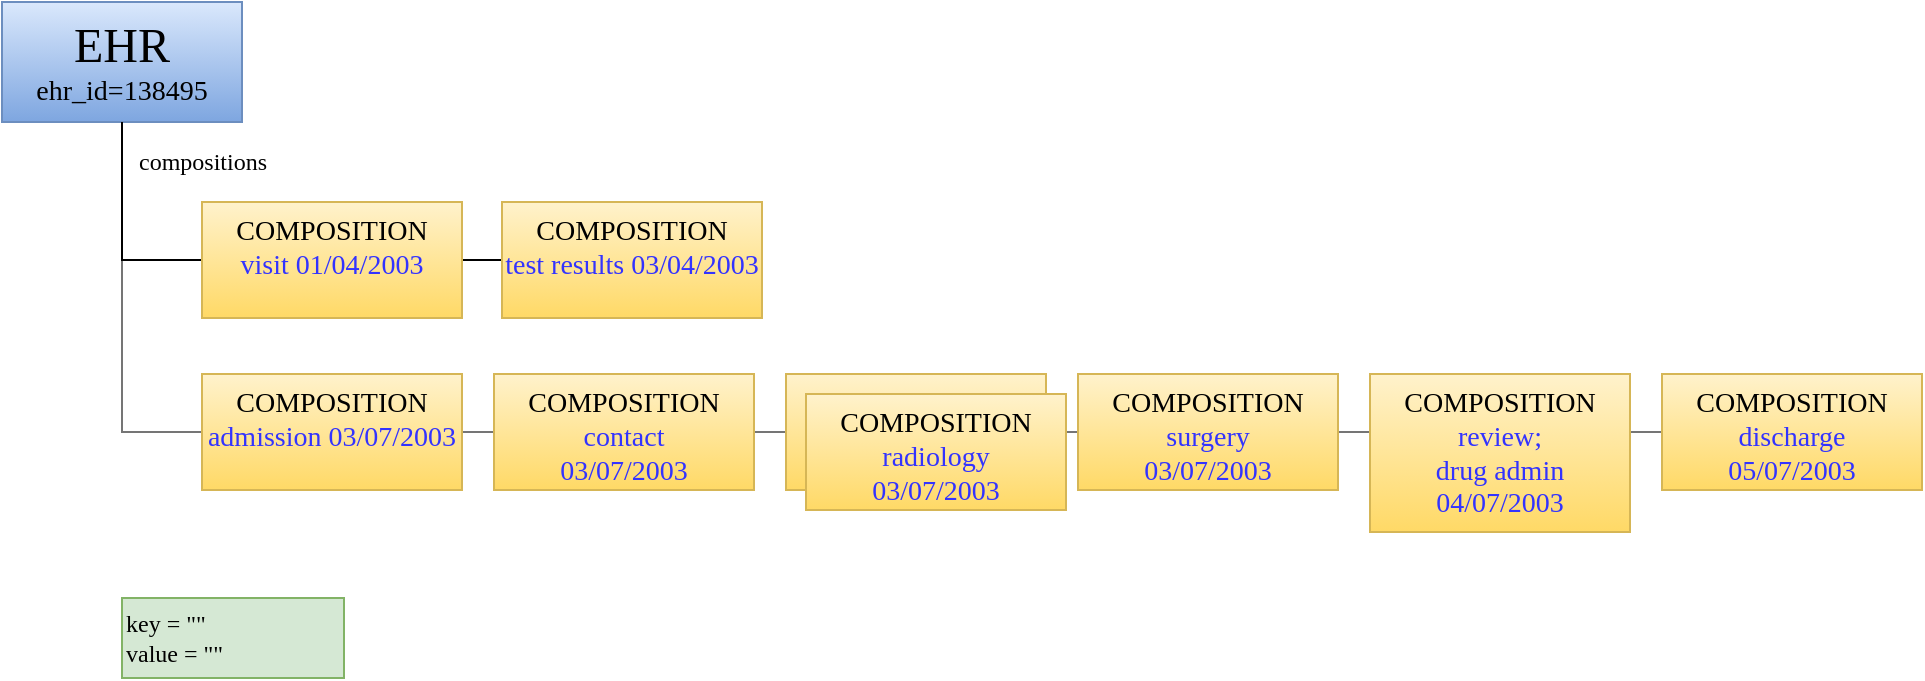 <mxfile version="12.6.5" type="device"><diagram id="qM1Hs8P01nw5Msz6h88f" name="Page-1"><mxGraphModel dx="1366" dy="816" grid="1" gridSize="10" guides="1" tooltips="1" connect="1" arrows="1" fold="1" page="1" pageScale="1" pageWidth="1169" pageHeight="827" math="0" shadow="0"><root><mxCell id="0"/><mxCell id="1" parent="0"/><mxCell id="i4ppfr9qSJewikb62US8-40" style="edgeStyle=orthogonalEdgeStyle;rounded=0;orthogonalLoop=1;jettySize=auto;html=1;exitX=0.5;exitY=1;exitDx=0;exitDy=0;entryX=0;entryY=0.5;entryDx=0;entryDy=0;endArrow=none;endFill=0;fontSize=12;strokeColor=#757575;" parent="1" source="fdILV5dKdMBhFhE3XUEr-2" target="i4ppfr9qSJewikb62US8-38" edge="1"><mxGeometry relative="1" as="geometry"><mxPoint x="110" y="102" as="sourcePoint"/><mxPoint x="130" y="391" as="targetPoint"/><Array as="points"><mxPoint x="100" y="247"/></Array></mxGeometry></mxCell><mxCell id="fdILV5dKdMBhFhE3XUEr-2" value="&lt;font style=&quot;font-size: 24px&quot;&gt;EHR&lt;/font&gt;&lt;br style=&quot;font-size: 14px&quot;&gt;ehr_id=138495" style="rounded=0;whiteSpace=wrap;html=1;fontSize=14;fillColor=#dae8fc;strokeColor=#6c8ebf;gradientColor=#7ea6e0;fontFamily=Tahoma;" parent="1" vertex="1"><mxGeometry x="40" y="32" width="120" height="60" as="geometry"/></mxCell><mxCell id="fdILV5dKdMBhFhE3XUEr-264" style="edgeStyle=orthogonalEdgeStyle;rounded=0;orthogonalLoop=1;jettySize=auto;html=1;exitX=0.5;exitY=1;exitDx=0;exitDy=0;entryX=0;entryY=0.5;entryDx=0;entryDy=0;endArrow=none;endFill=0;fontSize=12;" parent="1" source="fdILV5dKdMBhFhE3XUEr-2" target="i4ppfr9qSJewikb62US8-31" edge="1"><mxGeometry relative="1" as="geometry"><mxPoint x="220" y="110" as="sourcePoint"/><mxPoint x="696" y="281" as="targetPoint"/><Array as="points"><mxPoint x="100" y="161"/></Array></mxGeometry></mxCell><mxCell id="i4ppfr9qSJewikb62US8-29" value="COMPOSITION&lt;br&gt;&lt;font color=&quot;#3333ff&quot;&gt;visit 01/04/2003&lt;/font&gt;" style="rounded=0;whiteSpace=wrap;html=1;fontSize=14;fillColor=#fff2cc;strokeColor=#d6b656;verticalAlign=top;gradientColor=#ffd966;fontFamily=Tahoma;" parent="1" vertex="1"><mxGeometry x="140" y="132" width="130" height="58" as="geometry"/></mxCell><mxCell id="i4ppfr9qSJewikb62US8-31" value="COMPOSITION&lt;br&gt;&lt;font color=&quot;#3333ff&quot;&gt;test results 03/04/2003&lt;/font&gt;" style="rounded=0;whiteSpace=wrap;html=1;fontSize=14;fillColor=#fff2cc;strokeColor=#d6b656;verticalAlign=top;gradientColor=#ffd966;fontFamily=Tahoma;" parent="1" vertex="1"><mxGeometry x="290" y="132" width="130" height="58" as="geometry"/></mxCell><mxCell id="i4ppfr9qSJewikb62US8-32" value="COMPOSITION&lt;br&gt;&lt;font color=&quot;#3333ff&quot;&gt;admission 03/07/2003&lt;/font&gt;" style="rounded=0;whiteSpace=wrap;html=1;fontSize=14;fillColor=#fff2cc;strokeColor=#d6b656;verticalAlign=top;gradientColor=#ffd966;fontFamily=Tahoma;" parent="1" vertex="1"><mxGeometry x="140" y="218" width="130" height="58" as="geometry"/></mxCell><mxCell id="i4ppfr9qSJewikb62US8-33" value="COMPOSITION&lt;br&gt;&lt;font color=&quot;#3333ff&quot;&gt;contact&lt;br&gt;03/07/2003&lt;/font&gt;" style="rounded=0;whiteSpace=wrap;html=1;fontSize=14;fillColor=#fff2cc;strokeColor=#d6b656;verticalAlign=top;gradientColor=#ffd966;fontFamily=Tahoma;" parent="1" vertex="1"><mxGeometry x="286" y="218" width="130" height="58" as="geometry"/></mxCell><mxCell id="i4ppfr9qSJewikb62US8-34" value="COMPOSITION&lt;br&gt;&lt;font color=&quot;#3333ff&quot;&gt;radiology&lt;br&gt;03/07/2003&lt;/font&gt;" style="rounded=0;whiteSpace=wrap;html=1;fontSize=14;fillColor=#fff2cc;strokeColor=#d6b656;verticalAlign=top;gradientColor=#ffd966;" parent="1" vertex="1"><mxGeometry x="432" y="218" width="130" height="58" as="geometry"/></mxCell><mxCell id="i4ppfr9qSJewikb62US8-35" value="COMPOSITION&lt;br&gt;&lt;font color=&quot;#3333ff&quot;&gt;surgery&lt;br&gt;03/07/2003&lt;/font&gt;" style="rounded=0;whiteSpace=wrap;html=1;fontSize=14;fillColor=#fff2cc;strokeColor=#d6b656;verticalAlign=top;gradientColor=#ffd966;fontFamily=Tahoma;" parent="1" vertex="1"><mxGeometry x="578" y="218" width="130" height="58" as="geometry"/></mxCell><mxCell id="i4ppfr9qSJewikb62US8-36" value="COMPOSITION&lt;br&gt;&lt;font color=&quot;#3333ff&quot;&gt;review;&lt;br&gt;drug admin&lt;br&gt;04/07/2003&lt;/font&gt;" style="rounded=0;whiteSpace=wrap;html=1;fontSize=14;fillColor=#fff2cc;strokeColor=#d6b656;verticalAlign=top;gradientColor=#ffd966;fontFamily=Tahoma;" parent="1" vertex="1"><mxGeometry x="724" y="218" width="130" height="79" as="geometry"/></mxCell><mxCell id="i4ppfr9qSJewikb62US8-38" value="COMPOSITION&lt;br&gt;&lt;font color=&quot;#3333ff&quot;&gt;discharge&lt;br&gt;05/07/2003&lt;/font&gt;" style="rounded=0;whiteSpace=wrap;html=1;fontSize=14;fillColor=#fff2cc;strokeColor=#d6b656;verticalAlign=top;gradientColor=#ffd966;fontFamily=Tahoma;" parent="1" vertex="1"><mxGeometry x="870" y="218" width="130" height="58" as="geometry"/></mxCell><mxCell id="i4ppfr9qSJewikb62US8-42" value="COMPOSITION&lt;br&gt;&lt;font color=&quot;#3333ff&quot;&gt;radiology&lt;br&gt;03/07/2003&lt;/font&gt;" style="rounded=0;whiteSpace=wrap;html=1;fontSize=14;fillColor=#fff2cc;strokeColor=#d6b656;verticalAlign=top;gradientColor=#ffd966;fontFamily=Tahoma;" parent="1" vertex="1"><mxGeometry x="442" y="228" width="130" height="58" as="geometry"/></mxCell><mxCell id="jacssAds1hRFD_lDKbdh-2" value="compositions" style="text;html=1;align=center;verticalAlign=middle;resizable=0;points=[];autosize=1;fontFamily=Tahoma;" parent="1" vertex="1"><mxGeometry x="100" y="102" width="80" height="20" as="geometry"/></mxCell><mxCell id="1DzL5e_Au9qRNlIgfq2G-1" value="&lt;div&gt;&lt;span&gt;key = &quot;&quot;&lt;/span&gt;&lt;/div&gt;&lt;div&gt;&lt;span&gt;value = &quot;&quot;&lt;/span&gt;&lt;/div&gt;" style="rounded=0;whiteSpace=wrap;html=1;fontFamily=Tahoma;align=left;fillColor=#d5e8d4;strokeColor=#82b366;" parent="1" vertex="1"><mxGeometry x="100" y="330" width="111" height="40" as="geometry"/></mxCell></root></mxGraphModel></diagram></mxfile>
